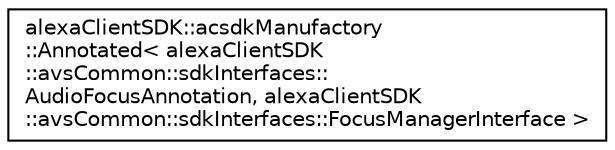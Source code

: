 digraph "Graphical Class Hierarchy"
{
  edge [fontname="Helvetica",fontsize="10",labelfontname="Helvetica",labelfontsize="10"];
  node [fontname="Helvetica",fontsize="10",shape=record];
  rankdir="LR";
  Node0 [label="alexaClientSDK::acsdkManufactory\l::Annotated\< alexaClientSDK\l::avsCommon::sdkInterfaces::\lAudioFocusAnnotation, alexaClientSDK\l::avsCommon::sdkInterfaces::FocusManagerInterface \>",height=0.2,width=0.4,color="black", fillcolor="white", style="filled",URL="$structalexa_client_s_d_k_1_1acsdk_manufactory_1_1_annotated.html"];
}
